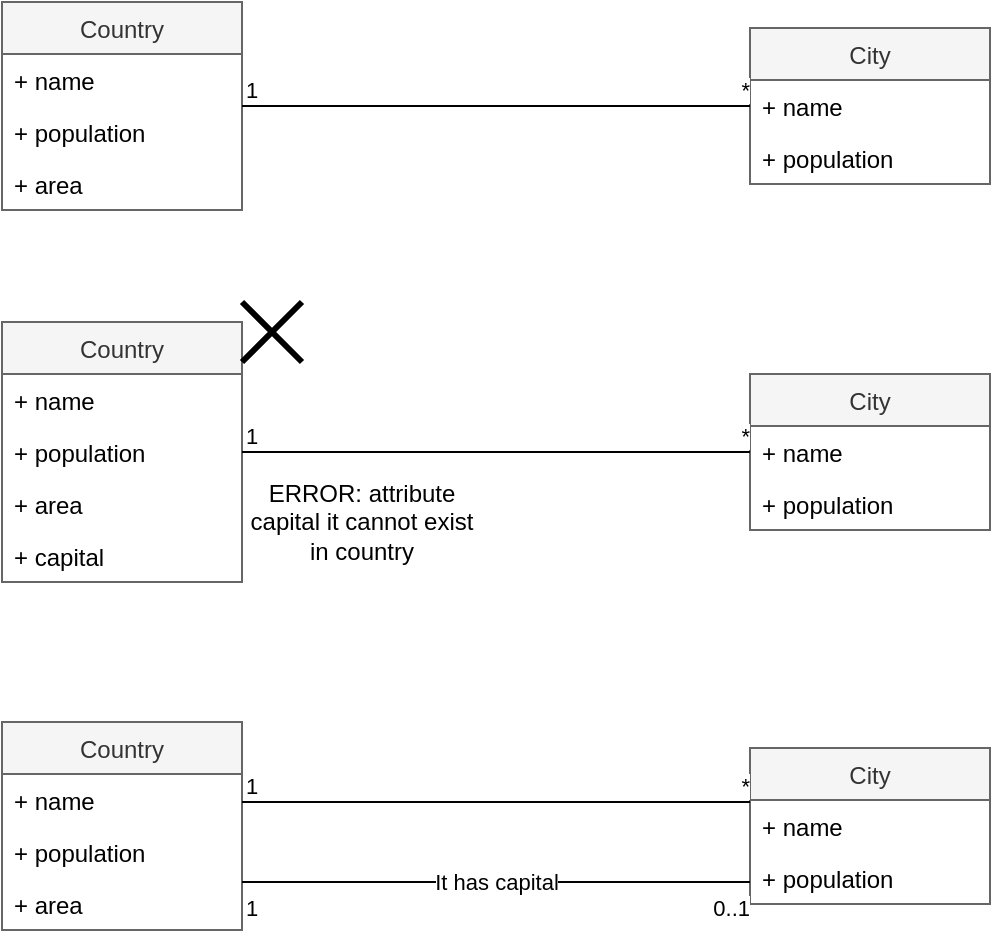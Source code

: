 <mxfile version="20.3.6" type="github" pages="5">
  <diagram id="7KZfYWIjYbdN95Mjvhwt" name="example-1">
    <mxGraphModel dx="311" dy="338" grid="1" gridSize="10" guides="1" tooltips="1" connect="1" arrows="1" fold="1" page="1" pageScale="1" pageWidth="827" pageHeight="1169" math="0" shadow="0">
      <root>
        <mxCell id="0" />
        <mxCell id="1" parent="0" />
        <mxCell id="Xll2jieKxLTf0zfARewV-1" value="Country" style="swimlane;fontStyle=0;childLayout=stackLayout;horizontal=1;startSize=26;horizontalStack=0;resizeParent=1;resizeParentMax=0;resizeLast=0;collapsible=1;marginBottom=0;fillColor=#f5f5f5;fontColor=#333333;strokeColor=#666666;" vertex="1" parent="1">
          <mxGeometry x="40" y="40" width="120" height="104" as="geometry" />
        </mxCell>
        <mxCell id="Xll2jieKxLTf0zfARewV-2" value="+ name" style="text;strokeColor=none;fillColor=none;align=left;verticalAlign=top;spacingLeft=4;spacingRight=4;overflow=hidden;rotatable=0;points=[[0,0.5],[1,0.5]];portConstraint=eastwest;" vertex="1" parent="Xll2jieKxLTf0zfARewV-1">
          <mxGeometry y="26" width="120" height="26" as="geometry" />
        </mxCell>
        <mxCell id="Xll2jieKxLTf0zfARewV-3" value="+ population" style="text;strokeColor=none;fillColor=none;align=left;verticalAlign=top;spacingLeft=4;spacingRight=4;overflow=hidden;rotatable=0;points=[[0,0.5],[1,0.5]];portConstraint=eastwest;" vertex="1" parent="Xll2jieKxLTf0zfARewV-1">
          <mxGeometry y="52" width="120" height="26" as="geometry" />
        </mxCell>
        <mxCell id="Xll2jieKxLTf0zfARewV-4" value="+ area" style="text;strokeColor=none;fillColor=none;align=left;verticalAlign=top;spacingLeft=4;spacingRight=4;overflow=hidden;rotatable=0;points=[[0,0.5],[1,0.5]];portConstraint=eastwest;" vertex="1" parent="Xll2jieKxLTf0zfARewV-1">
          <mxGeometry y="78" width="120" height="26" as="geometry" />
        </mxCell>
        <mxCell id="Xll2jieKxLTf0zfARewV-10" value="City" style="swimlane;fontStyle=0;childLayout=stackLayout;horizontal=1;startSize=26;fillColor=#f5f5f5;horizontalStack=0;resizeParent=1;resizeParentMax=0;resizeLast=0;collapsible=1;marginBottom=0;strokeColor=#666666;fontColor=#333333;" vertex="1" parent="1">
          <mxGeometry x="414" y="53" width="120" height="78" as="geometry" />
        </mxCell>
        <mxCell id="Xll2jieKxLTf0zfARewV-11" value="+ name" style="text;strokeColor=none;fillColor=none;align=left;verticalAlign=top;spacingLeft=4;spacingRight=4;overflow=hidden;rotatable=0;points=[[0,0.5],[1,0.5]];portConstraint=eastwest;" vertex="1" parent="Xll2jieKxLTf0zfARewV-10">
          <mxGeometry y="26" width="120" height="26" as="geometry" />
        </mxCell>
        <mxCell id="Xll2jieKxLTf0zfARewV-12" value="+ population" style="text;strokeColor=none;fillColor=none;align=left;verticalAlign=top;spacingLeft=4;spacingRight=4;overflow=hidden;rotatable=0;points=[[0,0.5],[1,0.5]];portConstraint=eastwest;" vertex="1" parent="Xll2jieKxLTf0zfARewV-10">
          <mxGeometry y="52" width="120" height="26" as="geometry" />
        </mxCell>
        <mxCell id="Xll2jieKxLTf0zfARewV-15" value="" style="endArrow=none;html=1;edgeStyle=orthogonalEdgeStyle;rounded=0;" edge="1" parent="1" source="Xll2jieKxLTf0zfARewV-1" target="Xll2jieKxLTf0zfARewV-10">
          <mxGeometry relative="1" as="geometry">
            <mxPoint x="100" y="340" as="sourcePoint" />
            <mxPoint x="260" y="340" as="targetPoint" />
          </mxGeometry>
        </mxCell>
        <mxCell id="Xll2jieKxLTf0zfARewV-16" value="1&amp;nbsp;&amp;nbsp;" style="edgeLabel;resizable=0;html=1;align=left;verticalAlign=bottom;" connectable="0" vertex="1" parent="Xll2jieKxLTf0zfARewV-15">
          <mxGeometry x="-1" relative="1" as="geometry" />
        </mxCell>
        <mxCell id="Xll2jieKxLTf0zfARewV-17" value="*" style="edgeLabel;resizable=0;html=1;align=right;verticalAlign=bottom;" connectable="0" vertex="1" parent="Xll2jieKxLTf0zfARewV-15">
          <mxGeometry x="1" relative="1" as="geometry" />
        </mxCell>
        <mxCell id="Xll2jieKxLTf0zfARewV-19" value="Country" style="swimlane;fontStyle=0;childLayout=stackLayout;horizontal=1;startSize=26;horizontalStack=0;resizeParent=1;resizeParentMax=0;resizeLast=0;collapsible=1;marginBottom=0;fillColor=#f5f5f5;fontColor=#333333;strokeColor=#666666;" vertex="1" parent="1">
          <mxGeometry x="40" y="200" width="120" height="130" as="geometry" />
        </mxCell>
        <mxCell id="Xll2jieKxLTf0zfARewV-20" value="+ name" style="text;strokeColor=none;fillColor=none;align=left;verticalAlign=top;spacingLeft=4;spacingRight=4;overflow=hidden;rotatable=0;points=[[0,0.5],[1,0.5]];portConstraint=eastwest;" vertex="1" parent="Xll2jieKxLTf0zfARewV-19">
          <mxGeometry y="26" width="120" height="26" as="geometry" />
        </mxCell>
        <mxCell id="Xll2jieKxLTf0zfARewV-21" value="+ population" style="text;strokeColor=none;fillColor=none;align=left;verticalAlign=top;spacingLeft=4;spacingRight=4;overflow=hidden;rotatable=0;points=[[0,0.5],[1,0.5]];portConstraint=eastwest;" vertex="1" parent="Xll2jieKxLTf0zfARewV-19">
          <mxGeometry y="52" width="120" height="26" as="geometry" />
        </mxCell>
        <mxCell id="Xll2jieKxLTf0zfARewV-29" value="+ area" style="text;strokeColor=none;fillColor=none;align=left;verticalAlign=top;spacingLeft=4;spacingRight=4;overflow=hidden;rotatable=0;points=[[0,0.5],[1,0.5]];portConstraint=eastwest;" vertex="1" parent="Xll2jieKxLTf0zfARewV-19">
          <mxGeometry y="78" width="120" height="26" as="geometry" />
        </mxCell>
        <mxCell id="Xll2jieKxLTf0zfARewV-22" value="+ capital" style="text;strokeColor=none;fillColor=none;align=left;verticalAlign=top;spacingLeft=4;spacingRight=4;overflow=hidden;rotatable=0;points=[[0,0.5],[1,0.5]];portConstraint=eastwest;" vertex="1" parent="Xll2jieKxLTf0zfARewV-19">
          <mxGeometry y="104" width="120" height="26" as="geometry" />
        </mxCell>
        <mxCell id="Xll2jieKxLTf0zfARewV-23" value="City" style="swimlane;fontStyle=0;childLayout=stackLayout;horizontal=1;startSize=26;fillColor=#f5f5f5;horizontalStack=0;resizeParent=1;resizeParentMax=0;resizeLast=0;collapsible=1;marginBottom=0;strokeColor=#666666;fontColor=#333333;" vertex="1" parent="1">
          <mxGeometry x="414" y="226" width="120" height="78" as="geometry" />
        </mxCell>
        <mxCell id="Xll2jieKxLTf0zfARewV-24" value="+ name" style="text;strokeColor=none;fillColor=none;align=left;verticalAlign=top;spacingLeft=4;spacingRight=4;overflow=hidden;rotatable=0;points=[[0,0.5],[1,0.5]];portConstraint=eastwest;" vertex="1" parent="Xll2jieKxLTf0zfARewV-23">
          <mxGeometry y="26" width="120" height="26" as="geometry" />
        </mxCell>
        <mxCell id="Xll2jieKxLTf0zfARewV-25" value="+ population" style="text;strokeColor=none;fillColor=none;align=left;verticalAlign=top;spacingLeft=4;spacingRight=4;overflow=hidden;rotatable=0;points=[[0,0.5],[1,0.5]];portConstraint=eastwest;" vertex="1" parent="Xll2jieKxLTf0zfARewV-23">
          <mxGeometry y="52" width="120" height="26" as="geometry" />
        </mxCell>
        <mxCell id="Xll2jieKxLTf0zfARewV-26" value="" style="endArrow=none;html=1;edgeStyle=orthogonalEdgeStyle;rounded=0;" edge="1" parent="1" source="Xll2jieKxLTf0zfARewV-19" target="Xll2jieKxLTf0zfARewV-23">
          <mxGeometry relative="1" as="geometry">
            <mxPoint x="100" y="500" as="sourcePoint" />
            <mxPoint x="260" y="500" as="targetPoint" />
          </mxGeometry>
        </mxCell>
        <mxCell id="Xll2jieKxLTf0zfARewV-27" value="1&amp;nbsp;&amp;nbsp;" style="edgeLabel;resizable=0;html=1;align=left;verticalAlign=bottom;" connectable="0" vertex="1" parent="Xll2jieKxLTf0zfARewV-26">
          <mxGeometry x="-1" relative="1" as="geometry" />
        </mxCell>
        <mxCell id="Xll2jieKxLTf0zfARewV-28" value="*" style="edgeLabel;resizable=0;html=1;align=right;verticalAlign=bottom;" connectable="0" vertex="1" parent="Xll2jieKxLTf0zfARewV-26">
          <mxGeometry x="1" relative="1" as="geometry" />
        </mxCell>
        <mxCell id="Xll2jieKxLTf0zfARewV-30" value="ERROR: attribute capital it cannot exist in country&lt;br&gt;" style="text;html=1;strokeColor=none;fillColor=none;align=center;verticalAlign=middle;whiteSpace=wrap;rounded=0;" vertex="1" parent="1">
          <mxGeometry x="160" y="270" width="120" height="60" as="geometry" />
        </mxCell>
        <mxCell id="Xll2jieKxLTf0zfARewV-31" value="Country" style="swimlane;fontStyle=0;childLayout=stackLayout;horizontal=1;startSize=26;horizontalStack=0;resizeParent=1;resizeParentMax=0;resizeLast=0;collapsible=1;marginBottom=0;fillColor=#f5f5f5;fontColor=#333333;strokeColor=#666666;" vertex="1" parent="1">
          <mxGeometry x="40" y="400" width="120" height="104" as="geometry" />
        </mxCell>
        <mxCell id="Xll2jieKxLTf0zfARewV-32" value="+ name" style="text;strokeColor=none;fillColor=none;align=left;verticalAlign=top;spacingLeft=4;spacingRight=4;overflow=hidden;rotatable=0;points=[[0,0.5],[1,0.5]];portConstraint=eastwest;" vertex="1" parent="Xll2jieKxLTf0zfARewV-31">
          <mxGeometry y="26" width="120" height="26" as="geometry" />
        </mxCell>
        <mxCell id="Xll2jieKxLTf0zfARewV-33" value="+ population" style="text;strokeColor=none;fillColor=none;align=left;verticalAlign=top;spacingLeft=4;spacingRight=4;overflow=hidden;rotatable=0;points=[[0,0.5],[1,0.5]];portConstraint=eastwest;" vertex="1" parent="Xll2jieKxLTf0zfARewV-31">
          <mxGeometry y="52" width="120" height="26" as="geometry" />
        </mxCell>
        <mxCell id="Xll2jieKxLTf0zfARewV-34" value="+ area" style="text;strokeColor=none;fillColor=none;align=left;verticalAlign=top;spacingLeft=4;spacingRight=4;overflow=hidden;rotatable=0;points=[[0,0.5],[1,0.5]];portConstraint=eastwest;" vertex="1" parent="Xll2jieKxLTf0zfARewV-31">
          <mxGeometry y="78" width="120" height="26" as="geometry" />
        </mxCell>
        <mxCell id="Xll2jieKxLTf0zfARewV-36" value="City" style="swimlane;fontStyle=0;childLayout=stackLayout;horizontal=1;startSize=26;fillColor=#f5f5f5;horizontalStack=0;resizeParent=1;resizeParentMax=0;resizeLast=0;collapsible=1;marginBottom=0;strokeColor=#666666;fontColor=#333333;" vertex="1" parent="1">
          <mxGeometry x="414" y="413" width="120" height="78" as="geometry" />
        </mxCell>
        <mxCell id="Xll2jieKxLTf0zfARewV-37" value="+ name" style="text;strokeColor=none;fillColor=none;align=left;verticalAlign=top;spacingLeft=4;spacingRight=4;overflow=hidden;rotatable=0;points=[[0,0.5],[1,0.5]];portConstraint=eastwest;" vertex="1" parent="Xll2jieKxLTf0zfARewV-36">
          <mxGeometry y="26" width="120" height="26" as="geometry" />
        </mxCell>
        <mxCell id="Xll2jieKxLTf0zfARewV-38" value="+ population" style="text;strokeColor=none;fillColor=none;align=left;verticalAlign=top;spacingLeft=4;spacingRight=4;overflow=hidden;rotatable=0;points=[[0,0.5],[1,0.5]];portConstraint=eastwest;" vertex="1" parent="Xll2jieKxLTf0zfARewV-36">
          <mxGeometry y="52" width="120" height="26" as="geometry" />
        </mxCell>
        <mxCell id="Xll2jieKxLTf0zfARewV-39" value="" style="endArrow=none;html=1;edgeStyle=orthogonalEdgeStyle;rounded=0;" edge="1" parent="1" source="Xll2jieKxLTf0zfARewV-31" target="Xll2jieKxLTf0zfARewV-36">
          <mxGeometry relative="1" as="geometry">
            <mxPoint x="100" y="700" as="sourcePoint" />
            <mxPoint x="260" y="700" as="targetPoint" />
            <Array as="points">
              <mxPoint x="260" y="440" />
              <mxPoint x="260" y="440" />
            </Array>
          </mxGeometry>
        </mxCell>
        <mxCell id="Xll2jieKxLTf0zfARewV-40" value="1&amp;nbsp;&amp;nbsp;" style="edgeLabel;resizable=0;html=1;align=left;verticalAlign=bottom;" connectable="0" vertex="1" parent="Xll2jieKxLTf0zfARewV-39">
          <mxGeometry x="-1" relative="1" as="geometry" />
        </mxCell>
        <mxCell id="Xll2jieKxLTf0zfARewV-41" value="*" style="edgeLabel;resizable=0;html=1;align=right;verticalAlign=bottom;" connectable="0" vertex="1" parent="Xll2jieKxLTf0zfARewV-39">
          <mxGeometry x="1" relative="1" as="geometry" />
        </mxCell>
        <mxCell id="Xll2jieKxLTf0zfARewV-44" value="It has capital" style="endArrow=none;html=1;endSize=12;startArrow=none;startSize=14;startFill=0;edgeStyle=orthogonalEdgeStyle;rounded=0;endFill=0;" edge="1" parent="1" source="Xll2jieKxLTf0zfARewV-31" target="Xll2jieKxLTf0zfARewV-36">
          <mxGeometry relative="1" as="geometry">
            <mxPoint x="190" y="490" as="sourcePoint" />
            <mxPoint x="350" y="490" as="targetPoint" />
            <Array as="points">
              <mxPoint x="290" y="480" />
              <mxPoint x="290" y="480" />
            </Array>
          </mxGeometry>
        </mxCell>
        <mxCell id="Xll2jieKxLTf0zfARewV-45" value="1" style="edgeLabel;resizable=0;html=1;align=left;verticalAlign=top;" connectable="0" vertex="1" parent="Xll2jieKxLTf0zfARewV-44">
          <mxGeometry x="-1" relative="1" as="geometry" />
        </mxCell>
        <mxCell id="Xll2jieKxLTf0zfARewV-46" value="0..1" style="edgeLabel;resizable=0;html=1;align=right;verticalAlign=top;" connectable="0" vertex="1" parent="Xll2jieKxLTf0zfARewV-44">
          <mxGeometry x="1" relative="1" as="geometry" />
        </mxCell>
        <mxCell id="viccaOPW8bX6vOgGV1Bo-1" value="" style="shape=umlDestroy;whiteSpace=wrap;html=1;strokeWidth=3;strokeColor=default;" vertex="1" parent="1">
          <mxGeometry x="160" y="190" width="30" height="30" as="geometry" />
        </mxCell>
      </root>
    </mxGraphModel>
  </diagram>
  <diagram id="sloOi_q-tMmKjbVUdBen" name="example-2">
    <mxGraphModel dx="586" dy="625" grid="1" gridSize="10" guides="1" tooltips="1" connect="1" arrows="1" fold="1" page="1" pageScale="1" pageWidth="827" pageHeight="1169" math="0" shadow="0">
      <root>
        <mxCell id="0" />
        <mxCell id="1" parent="0" />
        <mxCell id="KFNhH6q9DPV85q8Wm0AQ-1" value="Employe" style="swimlane;fontStyle=0;childLayout=stackLayout;horizontal=1;startSize=26;horizontalStack=0;resizeParent=1;resizeParentMax=0;resizeLast=0;collapsible=1;marginBottom=0;fillColor=#f5f5f5;fontColor=#333333;strokeColor=#666666;" vertex="1" parent="1">
          <mxGeometry x="40" y="200" width="120" height="78" as="geometry" />
        </mxCell>
        <mxCell id="KFNhH6q9DPV85q8Wm0AQ-2" value="+ nCC" style="text;strokeColor=none;fillColor=none;align=left;verticalAlign=top;spacingLeft=4;spacingRight=4;overflow=hidden;rotatable=0;points=[[0,0.5],[1,0.5]];portConstraint=eastwest;" vertex="1" parent="KFNhH6q9DPV85q8Wm0AQ-1">
          <mxGeometry y="26" width="120" height="26" as="geometry" />
        </mxCell>
        <mxCell id="KFNhH6q9DPV85q8Wm0AQ-3" value="+ Chef" style="text;strokeColor=none;fillColor=none;align=left;verticalAlign=top;spacingLeft=4;spacingRight=4;overflow=hidden;rotatable=0;points=[[0,0.5],[1,0.5]];portConstraint=eastwest;" vertex="1" parent="KFNhH6q9DPV85q8Wm0AQ-1">
          <mxGeometry y="52" width="120" height="26" as="geometry" />
        </mxCell>
        <mxCell id="KFNhH6q9DPV85q8Wm0AQ-12" value="example of self-Association" style="text;html=1;strokeColor=none;fillColor=none;align=center;verticalAlign=middle;whiteSpace=wrap;rounded=0;" vertex="1" parent="1">
          <mxGeometry x="40" y="278" width="120" height="60" as="geometry" />
        </mxCell>
        <mxCell id="KFNhH6q9DPV85q8Wm0AQ-14" style="edgeStyle=orthogonalEdgeStyle;rounded=0;orthogonalLoop=1;jettySize=auto;html=1;startArrow=none;startFill=0;endArrow=none;endFill=0;" edge="1" parent="1" source="KFNhH6q9DPV85q8Wm0AQ-1" target="KFNhH6q9DPV85q8Wm0AQ-1">
          <mxGeometry relative="1" as="geometry">
            <Array as="points">
              <mxPoint x="100" y="160" />
              <mxPoint x="230" y="160" />
              <mxPoint x="230" y="250" />
            </Array>
          </mxGeometry>
        </mxCell>
        <mxCell id="KFNhH6q9DPV85q8Wm0AQ-15" value="It has" style="edgeLabel;html=1;align=center;verticalAlign=middle;resizable=0;points=[];" vertex="1" connectable="0" parent="KFNhH6q9DPV85q8Wm0AQ-14">
          <mxGeometry x="-0.28" y="-1" relative="1" as="geometry">
            <mxPoint x="-17" y="-3" as="offset" />
          </mxGeometry>
        </mxCell>
        <mxCell id="KFNhH6q9DPV85q8Wm0AQ-17" value="*" style="text;html=1;align=center;verticalAlign=middle;resizable=0;points=[];autosize=1;strokeColor=none;fillColor=none;" vertex="1" parent="1">
          <mxGeometry x="75" y="175" width="30" height="30" as="geometry" />
        </mxCell>
        <mxCell id="KFNhH6q9DPV85q8Wm0AQ-18" value="1" style="text;html=1;align=center;verticalAlign=middle;resizable=0;points=[];autosize=1;strokeColor=none;fillColor=none;" vertex="1" parent="1">
          <mxGeometry x="155" y="248" width="30" height="30" as="geometry" />
        </mxCell>
      </root>
    </mxGraphModel>
  </diagram>
  <diagram id="WGE2hdbEvRRQeTi75RQU" name="F01_ex1">
    <mxGraphModel dx="1147" dy="2211" grid="1" gridSize="10" guides="1" tooltips="1" connect="1" arrows="1" fold="1" page="1" pageScale="1" pageWidth="827" pageHeight="1169" math="0" shadow="0">
      <root>
        <mxCell id="0" />
        <mxCell id="1" parent="0" />
        <mxCell id="jKbC4CVtNAtlakf_4l8n-1" value="Tag" style="swimlane;fontStyle=0;childLayout=stackLayout;horizontal=1;startSize=20;horizontalStack=0;resizeParent=1;resizeParentMax=0;resizeLast=0;collapsible=1;marginBottom=0;fillColor=#f5f5f5;fontColor=#333333;strokeColor=#666666;" vertex="1" parent="1">
          <mxGeometry x="40" y="-1095" width="120" height="98" as="geometry" />
        </mxCell>
        <mxCell id="jKbC4CVtNAtlakf_4l8n-2" value="+ name" style="text;strokeColor=none;fillColor=none;align=left;verticalAlign=top;spacingLeft=4;spacingRight=4;overflow=hidden;rotatable=0;points=[[0,0.5],[1,0.5]];portConstraint=eastwest;" vertex="1" parent="jKbC4CVtNAtlakf_4l8n-1">
          <mxGeometry y="20" width="120" height="26" as="geometry" />
        </mxCell>
        <mxCell id="jKbC4CVtNAtlakf_4l8n-3" value="+ countryOrigin" style="text;strokeColor=none;fillColor=none;align=left;verticalAlign=top;spacingLeft=4;spacingRight=4;overflow=hidden;rotatable=0;points=[[0,0.5],[1,0.5]];portConstraint=eastwest;" vertex="1" parent="jKbC4CVtNAtlakf_4l8n-1">
          <mxGeometry y="46" width="120" height="26" as="geometry" />
        </mxCell>
        <mxCell id="jKbC4CVtNAtlakf_4l8n-4" value="+ nPoints" style="text;strokeColor=none;fillColor=none;align=left;verticalAlign=top;spacingLeft=4;spacingRight=4;overflow=hidden;rotatable=0;points=[[0,0.5],[1,0.5]];portConstraint=eastwest;" vertex="1" parent="jKbC4CVtNAtlakf_4l8n-1">
          <mxGeometry y="72" width="120" height="26" as="geometry" />
        </mxCell>
        <mxCell id="jKbC4CVtNAtlakf_4l8n-5" value="Car" style="swimlane;fontStyle=0;childLayout=stackLayout;horizontal=1;startSize=17;fillColor=#f5f5f5;horizontalStack=0;resizeParent=1;resizeParentMax=0;resizeLast=0;collapsible=1;marginBottom=0;strokeColor=#666666;fontColor=#333333;" vertex="1" parent="1">
          <mxGeometry x="490" y="-1106.5" width="120" height="121" as="geometry" />
        </mxCell>
        <mxCell id="jKbC4CVtNAtlakf_4l8n-6" value="+ name" style="text;strokeColor=none;fillColor=none;align=left;verticalAlign=top;spacingLeft=4;spacingRight=4;overflow=hidden;rotatable=0;points=[[0,0.5],[1,0.5]];portConstraint=eastwest;" vertex="1" parent="jKbC4CVtNAtlakf_4l8n-5">
          <mxGeometry y="17" width="120" height="26" as="geometry" />
        </mxCell>
        <mxCell id="rhkAmZm-7bZTZPfbM_GP-15" value="+ weight" style="text;strokeColor=none;fillColor=none;align=left;verticalAlign=top;spacingLeft=4;spacingRight=4;overflow=hidden;rotatable=0;points=[[0,0.5],[1,0.5]];portConstraint=eastwest;" vertex="1" parent="jKbC4CVtNAtlakf_4l8n-5">
          <mxGeometry y="43" width="120" height="26" as="geometry" />
        </mxCell>
        <mxCell id="rhkAmZm-7bZTZPfbM_GP-14" value="+ power" style="text;strokeColor=none;fillColor=none;align=left;verticalAlign=top;spacingLeft=4;spacingRight=4;overflow=hidden;rotatable=0;points=[[0,0.5],[1,0.5]];portConstraint=eastwest;" vertex="1" parent="jKbC4CVtNAtlakf_4l8n-5">
          <mxGeometry y="69" width="120" height="26" as="geometry" />
        </mxCell>
        <mxCell id="jKbC4CVtNAtlakf_4l8n-7" value="+ velMax" style="text;strokeColor=none;fillColor=none;align=left;verticalAlign=top;spacingLeft=4;spacingRight=4;overflow=hidden;rotatable=0;points=[[0,0.5],[1,0.5]];portConstraint=eastwest;" vertex="1" parent="jKbC4CVtNAtlakf_4l8n-5">
          <mxGeometry y="95" width="120" height="26" as="geometry" />
        </mxCell>
        <mxCell id="jKbC4CVtNAtlakf_4l8n-8" value="" style="endArrow=none;html=1;edgeStyle=orthogonalEdgeStyle;rounded=0;" edge="1" parent="1" source="jKbC4CVtNAtlakf_4l8n-1" target="jKbC4CVtNAtlakf_4l8n-5">
          <mxGeometry relative="1" as="geometry">
            <mxPoint x="100" y="-820" as="sourcePoint" />
            <mxPoint x="260" y="-820" as="targetPoint" />
            <Array as="points" />
          </mxGeometry>
        </mxCell>
        <mxCell id="jKbC4CVtNAtlakf_4l8n-9" value="1&amp;nbsp;&amp;nbsp;" style="edgeLabel;resizable=0;html=1;align=left;verticalAlign=bottom;" connectable="0" vertex="1" parent="jKbC4CVtNAtlakf_4l8n-8">
          <mxGeometry x="-1" relative="1" as="geometry">
            <mxPoint x="3" y="-3" as="offset" />
          </mxGeometry>
        </mxCell>
        <mxCell id="jKbC4CVtNAtlakf_4l8n-10" value="*" style="edgeLabel;resizable=0;html=1;align=right;verticalAlign=bottom;" connectable="0" vertex="1" parent="jKbC4CVtNAtlakf_4l8n-8">
          <mxGeometry x="1" relative="1" as="geometry">
            <mxPoint x="-4" y="-3" as="offset" />
          </mxGeometry>
        </mxCell>
        <mxCell id="tnee3qmUrMOMnvW3oZl8-1" value="-" style="text;html=1;strokeColor=none;fillColor=none;align=center;verticalAlign=middle;whiteSpace=wrap;rounded=0;" vertex="1" parent="1">
          <mxGeometry x="560" y="-1076" width="120" height="60" as="geometry" />
        </mxCell>
        <mxCell id="zHmY9NEWCWzjRzKXrB1o-13" style="edgeStyle=orthogonalEdgeStyle;rounded=0;orthogonalLoop=1;jettySize=auto;html=1;startArrow=none;startFill=0;endArrow=none;endFill=0;" edge="1" parent="1" source="rhkAmZm-7bZTZPfbM_GP-16" target="zHmY9NEWCWzjRzKXrB1o-1">
          <mxGeometry relative="1" as="geometry" />
        </mxCell>
        <mxCell id="zHmY9NEWCWzjRzKXrB1o-33" value="*" style="edgeLabel;html=1;align=center;verticalAlign=middle;resizable=0;points=[];" vertex="1" connectable="0" parent="zHmY9NEWCWzjRzKXrB1o-13">
          <mxGeometry x="-0.833" y="-4" relative="1" as="geometry">
            <mxPoint y="-7" as="offset" />
          </mxGeometry>
        </mxCell>
        <mxCell id="rhkAmZm-7bZTZPfbM_GP-16" value="Pilot" style="swimlane;fontStyle=0;childLayout=stackLayout;horizontal=1;startSize=20;horizontalStack=0;resizeParent=1;resizeParentMax=0;resizeLast=0;collapsible=1;marginBottom=0;fillColor=#f5f5f5;fontColor=#333333;strokeColor=#666666;" vertex="1" parent="1">
          <mxGeometry x="490" y="-914" width="120" height="150" as="geometry" />
        </mxCell>
        <mxCell id="rhkAmZm-7bZTZPfbM_GP-17" value="+ name" style="text;strokeColor=none;fillColor=none;align=left;verticalAlign=top;spacingLeft=4;spacingRight=4;overflow=hidden;rotatable=0;points=[[0,0.5],[1,0.5]];portConstraint=eastwest;" vertex="1" parent="rhkAmZm-7bZTZPfbM_GP-16">
          <mxGeometry y="20" width="120" height="26" as="geometry" />
        </mxCell>
        <mxCell id="rhkAmZm-7bZTZPfbM_GP-18" value="+ age" style="text;strokeColor=none;fillColor=none;align=left;verticalAlign=top;spacingLeft=4;spacingRight=4;overflow=hidden;rotatable=0;points=[[0,0.5],[1,0.5]];portConstraint=eastwest;" vertex="1" parent="rhkAmZm-7bZTZPfbM_GP-16">
          <mxGeometry y="46" width="120" height="26" as="geometry" />
        </mxCell>
        <mxCell id="rhkAmZm-7bZTZPfbM_GP-19" value="+ address&#xa;" style="text;strokeColor=none;fillColor=none;align=left;verticalAlign=top;spacingLeft=4;spacingRight=4;overflow=hidden;rotatable=0;points=[[0,0.5],[1,0.5]];portConstraint=eastwest;" vertex="1" parent="rhkAmZm-7bZTZPfbM_GP-16">
          <mxGeometry y="72" width="120" height="26" as="geometry" />
        </mxCell>
        <mxCell id="rhkAmZm-7bZTZPfbM_GP-24" value="+ nationality" style="text;strokeColor=none;fillColor=none;align=left;verticalAlign=top;spacingLeft=4;spacingRight=4;overflow=hidden;rotatable=0;points=[[0,0.5],[1,0.5]];portConstraint=eastwest;" vertex="1" parent="rhkAmZm-7bZTZPfbM_GP-16">
          <mxGeometry y="98" width="120" height="26" as="geometry" />
        </mxCell>
        <mxCell id="rhkAmZm-7bZTZPfbM_GP-25" value="+ nPoints" style="text;strokeColor=none;fillColor=none;align=left;verticalAlign=top;spacingLeft=4;spacingRight=4;overflow=hidden;rotatable=0;points=[[0,0.5],[1,0.5]];portConstraint=eastwest;" vertex="1" parent="rhkAmZm-7bZTZPfbM_GP-16">
          <mxGeometry y="124" width="120" height="26" as="geometry" />
        </mxCell>
        <mxCell id="rhkAmZm-7bZTZPfbM_GP-26" value="" style="endArrow=none;html=1;edgeStyle=orthogonalEdgeStyle;rounded=0;" edge="1" parent="1" source="jKbC4CVtNAtlakf_4l8n-5" target="rhkAmZm-7bZTZPfbM_GP-16">
          <mxGeometry relative="1" as="geometry">
            <mxPoint x="170" y="-1050" as="sourcePoint" />
            <mxPoint x="424" y="-1050" as="targetPoint" />
            <Array as="points" />
          </mxGeometry>
        </mxCell>
        <mxCell id="rhkAmZm-7bZTZPfbM_GP-27" value="1&amp;nbsp;&amp;nbsp;" style="edgeLabel;resizable=0;html=1;align=left;verticalAlign=bottom;" connectable="0" vertex="1" parent="rhkAmZm-7bZTZPfbM_GP-26">
          <mxGeometry x="-1" relative="1" as="geometry">
            <mxPoint x="4" y="19" as="offset" />
          </mxGeometry>
        </mxCell>
        <mxCell id="rhkAmZm-7bZTZPfbM_GP-28" value="*" style="edgeLabel;resizable=0;html=1;align=right;verticalAlign=bottom;" connectable="0" vertex="1" parent="rhkAmZm-7bZTZPfbM_GP-26">
          <mxGeometry x="1" relative="1" as="geometry">
            <mxPoint x="-5" as="offset" />
          </mxGeometry>
        </mxCell>
        <mxCell id="zHmY9NEWCWzjRzKXrB1o-14" style="edgeStyle=orthogonalEdgeStyle;rounded=0;orthogonalLoop=1;jettySize=auto;html=1;startArrow=none;startFill=0;endArrow=none;endFill=0;" edge="1" parent="1" source="zHmY9NEWCWzjRzKXrB1o-1" target="zHmY9NEWCWzjRzKXrB1o-7">
          <mxGeometry relative="1" as="geometry" />
        </mxCell>
        <mxCell id="zHmY9NEWCWzjRzKXrB1o-1" value="Race" style="swimlane;fontStyle=0;childLayout=stackLayout;horizontal=1;startSize=20;horizontalStack=0;resizeParent=1;resizeParentMax=0;resizeLast=0;collapsible=1;marginBottom=0;fillColor=#f5f5f5;fontColor=#333333;strokeColor=#666666;" vertex="1" parent="1">
          <mxGeometry x="230" y="-888" width="120" height="98" as="geometry" />
        </mxCell>
        <mxCell id="zHmY9NEWCWzjRzKXrB1o-2" value="+ name" style="text;strokeColor=none;fillColor=none;align=left;verticalAlign=top;spacingLeft=4;spacingRight=4;overflow=hidden;rotatable=0;points=[[0,0.5],[1,0.5]];portConstraint=eastwest;" vertex="1" parent="zHmY9NEWCWzjRzKXrB1o-1">
          <mxGeometry y="20" width="120" height="26" as="geometry" />
        </mxCell>
        <mxCell id="zHmY9NEWCWzjRzKXrB1o-4" value="+ date" style="text;strokeColor=none;fillColor=none;align=left;verticalAlign=top;spacingLeft=4;spacingRight=4;overflow=hidden;rotatable=0;points=[[0,0.5],[1,0.5]];portConstraint=eastwest;" vertex="1" parent="zHmY9NEWCWzjRzKXrB1o-1">
          <mxGeometry y="46" width="120" height="26" as="geometry" />
        </mxCell>
        <mxCell id="zHmY9NEWCWzjRzKXrB1o-5" value="+ nLaps" style="text;strokeColor=none;fillColor=none;align=left;verticalAlign=top;spacingLeft=4;spacingRight=4;overflow=hidden;rotatable=0;points=[[0,0.5],[1,0.5]];portConstraint=eastwest;" vertex="1" parent="zHmY9NEWCWzjRzKXrB1o-1">
          <mxGeometry y="72" width="120" height="26" as="geometry" />
        </mxCell>
        <mxCell id="zHmY9NEWCWzjRzKXrB1o-7" value="Circuit" style="swimlane;fontStyle=0;childLayout=stackLayout;horizontal=1;startSize=20;horizontalStack=0;resizeParent=1;resizeParentMax=0;resizeLast=0;collapsible=1;marginBottom=0;fillColor=#f5f5f5;fontColor=#333333;strokeColor=#666666;" vertex="1" parent="1">
          <mxGeometry x="40" y="-914" width="120" height="150" as="geometry" />
        </mxCell>
        <mxCell id="zHmY9NEWCWzjRzKXrB1o-8" value="+ name" style="text;strokeColor=none;fillColor=none;align=left;verticalAlign=top;spacingLeft=4;spacingRight=4;overflow=hidden;rotatable=0;points=[[0,0.5],[1,0.5]];portConstraint=eastwest;" vertex="1" parent="zHmY9NEWCWzjRzKXrB1o-7">
          <mxGeometry y="20" width="120" height="26" as="geometry" />
        </mxCell>
        <mxCell id="zHmY9NEWCWzjRzKXrB1o-9" value="+ location" style="text;strokeColor=none;fillColor=none;align=left;verticalAlign=top;spacingLeft=4;spacingRight=4;overflow=hidden;rotatable=0;points=[[0,0.5],[1,0.5]];portConstraint=eastwest;" vertex="1" parent="zHmY9NEWCWzjRzKXrB1o-7">
          <mxGeometry y="46" width="120" height="26" as="geometry" />
        </mxCell>
        <mxCell id="zHmY9NEWCWzjRzKXrB1o-12" value="+ country" style="text;strokeColor=none;fillColor=none;align=left;verticalAlign=top;spacingLeft=4;spacingRight=4;overflow=hidden;rotatable=0;points=[[0,0.5],[1,0.5]];portConstraint=eastwest;" vertex="1" parent="zHmY9NEWCWzjRzKXrB1o-7">
          <mxGeometry y="72" width="120" height="26" as="geometry" />
        </mxCell>
        <mxCell id="zHmY9NEWCWzjRzKXrB1o-10" value="+ nLaps" style="text;strokeColor=none;fillColor=none;align=left;verticalAlign=top;spacingLeft=4;spacingRight=4;overflow=hidden;rotatable=0;points=[[0,0.5],[1,0.5]];portConstraint=eastwest;" vertex="1" parent="zHmY9NEWCWzjRzKXrB1o-7">
          <mxGeometry y="98" width="120" height="26" as="geometry" />
        </mxCell>
        <mxCell id="zHmY9NEWCWzjRzKXrB1o-11" value="+ perimeter" style="text;strokeColor=none;fillColor=none;align=left;verticalAlign=top;spacingLeft=4;spacingRight=4;overflow=hidden;rotatable=0;points=[[0,0.5],[1,0.5]];portConstraint=eastwest;" vertex="1" parent="zHmY9NEWCWzjRzKXrB1o-7">
          <mxGeometry y="124" width="120" height="26" as="geometry" />
        </mxCell>
        <mxCell id="zHmY9NEWCWzjRzKXrB1o-16" value="1" style="text;html=1;align=center;verticalAlign=middle;resizable=0;points=[];autosize=1;strokeColor=none;fillColor=none;" vertex="1" parent="1">
          <mxGeometry x="155" y="-863" width="30" height="30" as="geometry" />
        </mxCell>
        <mxCell id="zHmY9NEWCWzjRzKXrB1o-17" value="0..2" style="text;html=1;align=center;verticalAlign=middle;resizable=0;points=[];autosize=1;strokeColor=none;fillColor=none;" vertex="1" parent="1">
          <mxGeometry x="199" y="-839" width="40" height="30" as="geometry" />
        </mxCell>
        <mxCell id="zHmY9NEWCWzjRzKXrB1o-22" style="edgeStyle=orthogonalEdgeStyle;rounded=0;orthogonalLoop=1;jettySize=auto;html=1;startArrow=none;startFill=0;endArrow=none;endFill=0;dashed=1;" edge="1" parent="1" source="zHmY9NEWCWzjRzKXrB1o-18">
          <mxGeometry relative="1" as="geometry">
            <mxPoint x="440" y="-800" as="targetPoint" />
            <mxPoint x="440" y="-724" as="sourcePoint" />
          </mxGeometry>
        </mxCell>
        <mxCell id="zHmY9NEWCWzjRzKXrB1o-18" value="DroppedOut" style="swimlane;fontStyle=0;childLayout=stackLayout;horizontal=1;startSize=20;horizontalStack=0;resizeParent=1;resizeParentMax=0;resizeLast=0;collapsible=1;marginBottom=0;fillColor=#f5f5f5;fontColor=#333333;strokeColor=#666666;" vertex="1" parent="1">
          <mxGeometry x="380" y="-700" width="120" height="72" as="geometry" />
        </mxCell>
        <mxCell id="zHmY9NEWCWzjRzKXrB1o-20" value="+ nLaps" style="text;strokeColor=none;fillColor=none;align=left;verticalAlign=top;spacingLeft=4;spacingRight=4;overflow=hidden;rotatable=0;points=[[0,0.5],[1,0.5]];portConstraint=eastwest;" vertex="1" parent="zHmY9NEWCWzjRzKXrB1o-18">
          <mxGeometry y="20" width="120" height="26" as="geometry" />
        </mxCell>
        <mxCell id="zHmY9NEWCWzjRzKXrB1o-19" value="+ reason" style="text;strokeColor=none;fillColor=none;align=left;verticalAlign=top;spacingLeft=4;spacingRight=4;overflow=hidden;rotatable=0;points=[[0,0.5],[1,0.5]];portConstraint=eastwest;" vertex="1" parent="zHmY9NEWCWzjRzKXrB1o-18">
          <mxGeometry y="46" width="120" height="26" as="geometry" />
        </mxCell>
        <mxCell id="zHmY9NEWCWzjRzKXrB1o-30" style="edgeStyle=orthogonalEdgeStyle;rounded=0;orthogonalLoop=1;jettySize=auto;html=1;dashed=1;startArrow=none;startFill=0;endArrow=none;endFill=0;" edge="1" parent="1" source="zHmY9NEWCWzjRzKXrB1o-27">
          <mxGeometry relative="1" as="geometry">
            <mxPoint x="400" y="-840" as="targetPoint" />
          </mxGeometry>
        </mxCell>
        <mxCell id="zHmY9NEWCWzjRzKXrB1o-27" value="Participation" style="swimlane;fontStyle=0;childLayout=stackLayout;horizontal=1;startSize=20;horizontalStack=0;resizeParent=1;resizeParentMax=0;resizeLast=0;collapsible=1;marginBottom=0;fillColor=#f5f5f5;fontColor=#333333;strokeColor=#666666;" vertex="1" parent="1">
          <mxGeometry x="340" y="-997" width="120" height="72" as="geometry" />
        </mxCell>
        <mxCell id="zHmY9NEWCWzjRzKXrB1o-28" value="+ startingGrid" style="text;strokeColor=none;fillColor=none;align=left;verticalAlign=top;spacingLeft=4;spacingRight=4;overflow=hidden;rotatable=0;points=[[0,0.5],[1,0.5]];portConstraint=eastwest;" vertex="1" parent="zHmY9NEWCWzjRzKXrB1o-27">
          <mxGeometry y="20" width="120" height="26" as="geometry" />
        </mxCell>
        <mxCell id="zHmY9NEWCWzjRzKXrB1o-29" value="+ positionFinal" style="text;strokeColor=none;fillColor=none;align=left;verticalAlign=top;spacingLeft=4;spacingRight=4;overflow=hidden;rotatable=0;points=[[0,0.5],[1,0.5]];portConstraint=eastwest;" vertex="1" parent="zHmY9NEWCWzjRzKXrB1o-27">
          <mxGeometry y="46" width="120" height="26" as="geometry" />
        </mxCell>
        <mxCell id="zHmY9NEWCWzjRzKXrB1o-31" style="edgeStyle=orthogonalEdgeStyle;rounded=0;orthogonalLoop=1;jettySize=auto;html=1;startArrow=none;startFill=0;endArrow=none;endFill=0;" edge="1" parent="1" source="rhkAmZm-7bZTZPfbM_GP-16" target="zHmY9NEWCWzjRzKXrB1o-1">
          <mxGeometry relative="1" as="geometry">
            <mxPoint x="490" y="-800" as="sourcePoint" />
            <mxPoint x="350" y="-800" as="targetPoint" />
            <Array as="points">
              <mxPoint x="420" y="-800" />
              <mxPoint x="420" y="-800" />
            </Array>
          </mxGeometry>
        </mxCell>
        <mxCell id="zHmY9NEWCWzjRzKXrB1o-32" value="*" style="text;html=1;align=center;verticalAlign=middle;resizable=0;points=[];autosize=1;strokeColor=none;fillColor=none;" vertex="1" parent="1">
          <mxGeometry x="345" y="-865" width="30" height="30" as="geometry" />
        </mxCell>
        <mxCell id="zHmY9NEWCWzjRzKXrB1o-34" value="*" style="text;html=1;align=center;verticalAlign=middle;resizable=0;points=[];autosize=1;strokeColor=none;fillColor=none;" vertex="1" parent="1">
          <mxGeometry x="345" y="-805" width="30" height="30" as="geometry" />
        </mxCell>
        <mxCell id="zHmY9NEWCWzjRzKXrB1o-35" value="*" style="text;html=1;align=center;verticalAlign=middle;resizable=0;points=[];autosize=1;strokeColor=none;fillColor=none;" vertex="1" parent="1">
          <mxGeometry x="465" y="-795" width="30" height="30" as="geometry" />
        </mxCell>
        <mxCell id="zHmY9NEWCWzjRzKXrB1o-36" value="x&lt;br&gt;&lt;br&gt;&lt;br&gt;x&lt;br&gt;&lt;br&gt;&lt;br&gt;&lt;br&gt;x" style="ellipse;whiteSpace=wrap;html=1;" vertex="1" parent="1">
          <mxGeometry x="80" y="-410" width="70" height="170" as="geometry" />
        </mxCell>
        <mxCell id="zHmY9NEWCWzjRzKXrB1o-38" value="x&lt;br&gt;&lt;br&gt;&lt;br&gt;x&lt;br&gt;&lt;br&gt;&lt;br&gt;x&lt;br&gt;&lt;br&gt;&lt;br&gt;x" style="ellipse;whiteSpace=wrap;html=1;" vertex="1" parent="1">
          <mxGeometry x="210" y="-410" width="70" height="170" as="geometry" />
        </mxCell>
        <mxCell id="zHmY9NEWCWzjRzKXrB1o-39" value="PILOT" style="text;html=1;align=center;verticalAlign=middle;resizable=0;points=[];autosize=1;strokeColor=none;fillColor=none;" vertex="1" parent="1">
          <mxGeometry x="80" y="-445" width="60" height="30" as="geometry" />
        </mxCell>
        <mxCell id="zHmY9NEWCWzjRzKXrB1o-40" value="RUN" style="text;html=1;align=center;verticalAlign=middle;resizable=0;points=[];autosize=1;strokeColor=none;fillColor=none;" vertex="1" parent="1">
          <mxGeometry x="215" y="-445" width="50" height="30" as="geometry" />
        </mxCell>
        <mxCell id="l7Md9P8MNUkDWdsbukZy-1" value="" style="html=1;shadow=0;dashed=0;align=center;verticalAlign=middle;shape=mxgraph.arrows2.arrow;dy=0;dx=10;notch=0;rotation=-10;" vertex="1" parent="1">
          <mxGeometry x="124" y="-387" width="110" height="10" as="geometry" />
        </mxCell>
        <mxCell id="l7Md9P8MNUkDWdsbukZy-2" value="" style="html=1;shadow=0;dashed=0;align=center;verticalAlign=middle;shape=mxgraph.arrows2.arrow;dy=0;dx=10;notch=0;rotation=30;" vertex="1" parent="1">
          <mxGeometry x="112.82" y="-301.58" width="127.67" height="10" as="geometry" />
        </mxCell>
        <mxCell id="l7Md9P8MNUkDWdsbukZy-3" value="" style="html=1;shadow=0;dashed=0;align=center;verticalAlign=middle;shape=mxgraph.arrows2.arrow;dy=0;dx=10;notch=0;rotation=-10;" vertex="1" parent="1">
          <mxGeometry x="124" y="-291.58" width="110" height="10" as="geometry" />
        </mxCell>
        <mxCell id="l7Md9P8MNUkDWdsbukZy-4" value="" style="html=1;shadow=0;dashed=0;align=center;verticalAlign=middle;shape=mxgraph.arrows2.arrow;dy=0;dx=10;notch=0;rotation=0;" vertex="1" parent="1">
          <mxGeometry x="124" y="-270" width="110" height="10" as="geometry" />
        </mxCell>
      </root>
    </mxGraphModel>
  </diagram>
  <diagram id="h98K9LVr6ZxRA0lzFS2g" name="F01_ex2">
    <mxGraphModel dx="688" dy="1794" grid="1" gridSize="10" guides="1" tooltips="1" connect="1" arrows="1" fold="1" page="1" pageScale="1" pageWidth="827" pageHeight="1169" math="0" shadow="0">
      <root>
        <mxCell id="0" />
        <mxCell id="1" parent="0" />
        <mxCell id="3ZpnXTzKPlHOUlE1Rrxn-1" value="Client" style="swimlane;fontStyle=0;childLayout=stackLayout;horizontal=1;startSize=20;horizontalStack=0;resizeParent=1;resizeParentMax=0;resizeLast=0;collapsible=1;marginBottom=0;fillColor=#f5f5f5;fontColor=#333333;strokeColor=#666666;" vertex="1" parent="1">
          <mxGeometry x="35" y="-1101.5" width="120" height="124" as="geometry">
            <mxRectangle x="35" y="-1101.5" width="70" height="30" as="alternateBounds" />
          </mxGeometry>
        </mxCell>
        <mxCell id="3ZpnXTzKPlHOUlE1Rrxn-2" value="+ name" style="text;strokeColor=none;fillColor=none;align=left;verticalAlign=top;spacingLeft=4;spacingRight=4;overflow=hidden;rotatable=0;points=[[0,0.5],[1,0.5]];portConstraint=eastwest;" vertex="1" parent="3ZpnXTzKPlHOUlE1Rrxn-1">
          <mxGeometry y="20" width="120" height="26" as="geometry" />
        </mxCell>
        <mxCell id="3ZpnXTzKPlHOUlE1Rrxn-3" value="+ address" style="text;strokeColor=none;fillColor=none;align=left;verticalAlign=top;spacingLeft=4;spacingRight=4;overflow=hidden;rotatable=0;points=[[0,0.5],[1,0.5]];portConstraint=eastwest;" vertex="1" parent="3ZpnXTzKPlHOUlE1Rrxn-1">
          <mxGeometry y="46" width="120" height="26" as="geometry" />
        </mxCell>
        <mxCell id="3ZpnXTzKPlHOUlE1Rrxn-4" value="+ nif" style="text;strokeColor=none;fillColor=none;align=left;verticalAlign=top;spacingLeft=4;spacingRight=4;overflow=hidden;rotatable=0;points=[[0,0.5],[1,0.5]];portConstraint=eastwest;" vertex="1" parent="3ZpnXTzKPlHOUlE1Rrxn-1">
          <mxGeometry y="72" width="120" height="26" as="geometry" />
        </mxCell>
        <mxCell id="3ZpnXTzKPlHOUlE1Rrxn-49" value="+ location" style="text;strokeColor=none;fillColor=none;align=left;verticalAlign=top;spacingLeft=4;spacingRight=4;overflow=hidden;rotatable=0;points=[[0,0.5],[1,0.5]];portConstraint=eastwest;" vertex="1" parent="3ZpnXTzKPlHOUlE1Rrxn-1">
          <mxGeometry y="98" width="120" height="26" as="geometry" />
        </mxCell>
        <mxCell id="3ZpnXTzKPlHOUlE1Rrxn-5" value="Garden" style="swimlane;fontStyle=0;childLayout=stackLayout;horizontal=1;startSize=17;fillColor=#f5f5f5;horizontalStack=0;resizeParent=1;resizeParentMax=0;resizeLast=0;collapsible=1;marginBottom=0;strokeColor=#666666;fontColor=#333333;" vertex="1" parent="1">
          <mxGeometry x="440" y="-1099.5" width="120" height="121" as="geometry" />
        </mxCell>
        <mxCell id="3ZpnXTzKPlHOUlE1Rrxn-6" value="+ name" style="text;strokeColor=none;fillColor=none;align=left;verticalAlign=top;spacingLeft=4;spacingRight=4;overflow=hidden;rotatable=0;points=[[0,0.5],[1,0.5]];portConstraint=eastwest;" vertex="1" parent="3ZpnXTzKPlHOUlE1Rrxn-5">
          <mxGeometry y="17" width="120" height="26" as="geometry" />
        </mxCell>
        <mxCell id="3ZpnXTzKPlHOUlE1Rrxn-7" value="+ location" style="text;strokeColor=none;fillColor=none;align=left;verticalAlign=top;spacingLeft=4;spacingRight=4;overflow=hidden;rotatable=0;points=[[0,0.5],[1,0.5]];portConstraint=eastwest;" vertex="1" parent="3ZpnXTzKPlHOUlE1Rrxn-5">
          <mxGeometry y="43" width="120" height="26" as="geometry" />
        </mxCell>
        <mxCell id="3ZpnXTzKPlHOUlE1Rrxn-8" value="+ address" style="text;strokeColor=none;fillColor=none;align=left;verticalAlign=top;spacingLeft=4;spacingRight=4;overflow=hidden;rotatable=0;points=[[0,0.5],[1,0.5]];portConstraint=eastwest;" vertex="1" parent="3ZpnXTzKPlHOUlE1Rrxn-5">
          <mxGeometry y="69" width="120" height="26" as="geometry" />
        </mxCell>
        <mxCell id="3ZpnXTzKPlHOUlE1Rrxn-9" value="+ area" style="text;strokeColor=none;fillColor=none;align=left;verticalAlign=top;spacingLeft=4;spacingRight=4;overflow=hidden;rotatable=0;points=[[0,0.5],[1,0.5]];portConstraint=eastwest;" vertex="1" parent="3ZpnXTzKPlHOUlE1Rrxn-5">
          <mxGeometry y="95" width="120" height="26" as="geometry" />
        </mxCell>
        <mxCell id="3ZpnXTzKPlHOUlE1Rrxn-10" value="" style="endArrow=none;html=1;edgeStyle=orthogonalEdgeStyle;rounded=0;" edge="1" parent="1" source="3ZpnXTzKPlHOUlE1Rrxn-1" target="3ZpnXTzKPlHOUlE1Rrxn-5">
          <mxGeometry relative="1" as="geometry">
            <mxPoint x="100" y="-820" as="sourcePoint" />
            <mxPoint x="260" y="-820" as="targetPoint" />
            <Array as="points" />
          </mxGeometry>
        </mxCell>
        <mxCell id="3ZpnXTzKPlHOUlE1Rrxn-11" value="*" style="edgeLabel;resizable=0;html=1;align=left;verticalAlign=bottom;" connectable="0" vertex="1" parent="3ZpnXTzKPlHOUlE1Rrxn-10">
          <mxGeometry x="-1" relative="1" as="geometry">
            <mxPoint x="3" as="offset" />
          </mxGeometry>
        </mxCell>
        <mxCell id="3ZpnXTzKPlHOUlE1Rrxn-12" value="*" style="edgeLabel;resizable=0;html=1;align=right;verticalAlign=bottom;" connectable="0" vertex="1" parent="3ZpnXTzKPlHOUlE1Rrxn-10">
          <mxGeometry x="1" relative="1" as="geometry">
            <mxPoint x="-4" y="18" as="offset" />
          </mxGeometry>
        </mxCell>
        <mxCell id="3ZpnXTzKPlHOUlE1Rrxn-21" value="" style="endArrow=none;html=1;edgeStyle=orthogonalEdgeStyle;rounded=0;entryX=0.5;entryY=0;entryDx=0;entryDy=0;" edge="1" parent="1" source="3ZpnXTzKPlHOUlE1Rrxn-5" target="3ZpnXTzKPlHOUlE1Rrxn-25">
          <mxGeometry relative="1" as="geometry">
            <mxPoint x="170" y="-1050" as="sourcePoint" />
            <mxPoint x="500" y="-914" as="targetPoint" />
            <Array as="points" />
          </mxGeometry>
        </mxCell>
        <mxCell id="3ZpnXTzKPlHOUlE1Rrxn-22" value="*" style="edgeLabel;resizable=0;html=1;align=left;verticalAlign=bottom;" connectable="0" vertex="1" parent="3ZpnXTzKPlHOUlE1Rrxn-21">
          <mxGeometry x="-1" relative="1" as="geometry">
            <mxPoint x="4" y="19" as="offset" />
          </mxGeometry>
        </mxCell>
        <mxCell id="3ZpnXTzKPlHOUlE1Rrxn-23" value="*" style="edgeLabel;resizable=0;html=1;align=right;verticalAlign=bottom;" connectable="0" vertex="1" parent="3ZpnXTzKPlHOUlE1Rrxn-21">
          <mxGeometry x="1" relative="1" as="geometry">
            <mxPoint x="-5" as="offset" />
          </mxGeometry>
        </mxCell>
        <mxCell id="3ZpnXTzKPlHOUlE1Rrxn-24" style="edgeStyle=orthogonalEdgeStyle;rounded=0;orthogonalLoop=1;jettySize=auto;html=1;startArrow=none;startFill=0;endArrow=none;endFill=0;" edge="1" parent="1" source="3ZpnXTzKPlHOUlE1Rrxn-25" target="3ZpnXTzKPlHOUlE1Rrxn-29">
          <mxGeometry relative="1" as="geometry" />
        </mxCell>
        <mxCell id="ScHsuEsnrsMUpVX1bvB_-8" value="*" style="edgeLabel;html=1;align=center;verticalAlign=middle;resizable=0;points=[];fontSize=14;" vertex="1" connectable="0" parent="3ZpnXTzKPlHOUlE1Rrxn-24">
          <mxGeometry x="0.91" relative="1" as="geometry">
            <mxPoint x="1" y="-12" as="offset" />
          </mxGeometry>
        </mxCell>
        <mxCell id="ScHsuEsnrsMUpVX1bvB_-9" value="*" style="edgeLabel;html=1;align=center;verticalAlign=middle;resizable=0;points=[];fontSize=14;" vertex="1" connectable="0" parent="3ZpnXTzKPlHOUlE1Rrxn-24">
          <mxGeometry x="-0.858" relative="1" as="geometry">
            <mxPoint x="10" y="10" as="offset" />
          </mxGeometry>
        </mxCell>
        <mxCell id="3ZpnXTzKPlHOUlE1Rrxn-25" value="Plant" style="swimlane;fontStyle=0;childLayout=stackLayout;horizontal=1;startSize=20;horizontalStack=0;resizeParent=1;resizeParentMax=0;resizeLast=0;collapsible=1;marginBottom=0;fillColor=#f5f5f5;fontColor=#333333;strokeColor=#666666;" vertex="1" parent="1">
          <mxGeometry x="440" y="-914" width="120" height="72" as="geometry" />
        </mxCell>
        <mxCell id="3ZpnXTzKPlHOUlE1Rrxn-26" value="+ name" style="text;strokeColor=none;fillColor=none;align=left;verticalAlign=top;spacingLeft=4;spacingRight=4;overflow=hidden;rotatable=0;points=[[0,0.5],[1,0.5]];portConstraint=eastwest;" vertex="1" parent="3ZpnXTzKPlHOUlE1Rrxn-25">
          <mxGeometry y="20" width="120" height="26" as="geometry" />
        </mxCell>
        <mxCell id="3ZpnXTzKPlHOUlE1Rrxn-27" value="+ scientificName" style="text;strokeColor=none;fillColor=none;align=left;verticalAlign=top;spacingLeft=4;spacingRight=4;overflow=hidden;rotatable=0;points=[[0,0.5],[1,0.5]];portConstraint=eastwest;" vertex="1" parent="3ZpnXTzKPlHOUlE1Rrxn-25">
          <mxGeometry y="46" width="120" height="26" as="geometry" />
        </mxCell>
        <mxCell id="ScHsuEsnrsMUpVX1bvB_-13" style="edgeStyle=orthogonalEdgeStyle;rounded=0;orthogonalLoop=1;jettySize=auto;html=1;fontSize=14;startArrow=none;startFill=0;endArrow=none;endFill=0;" edge="1" parent="1" source="3ZpnXTzKPlHOUlE1Rrxn-29" target="ScHsuEsnrsMUpVX1bvB_-11">
          <mxGeometry relative="1" as="geometry" />
        </mxCell>
        <mxCell id="3ZpnXTzKPlHOUlE1Rrxn-29" value="Pests" style="swimlane;fontStyle=0;childLayout=stackLayout;horizontal=1;startSize=20;horizontalStack=0;resizeParent=1;resizeParentMax=0;resizeLast=0;collapsible=1;marginBottom=0;fillColor=#f5f5f5;fontColor=#333333;strokeColor=#666666;" vertex="1" parent="1">
          <mxGeometry x="200" y="-901" width="120" height="46" as="geometry" />
        </mxCell>
        <mxCell id="3ZpnXTzKPlHOUlE1Rrxn-30" value="+ name" style="text;strokeColor=none;fillColor=none;align=left;verticalAlign=top;spacingLeft=4;spacingRight=4;overflow=hidden;rotatable=0;points=[[0,0.5],[1,0.5]];portConstraint=eastwest;" vertex="1" parent="3ZpnXTzKPlHOUlE1Rrxn-29">
          <mxGeometry y="20" width="120" height="26" as="geometry" />
        </mxCell>
        <mxCell id="3ZpnXTzKPlHOUlE1Rrxn-53" style="edgeStyle=orthogonalEdgeStyle;rounded=0;orthogonalLoop=1;jettySize=auto;html=1;dashed=1;fontSize=14;startArrow=none;startFill=0;endArrow=none;endFill=0;" edge="1" parent="1" source="3ZpnXTzKPlHOUlE1Rrxn-50">
          <mxGeometry relative="1" as="geometry">
            <mxPoint x="310" y="-1040" as="targetPoint" />
          </mxGeometry>
        </mxCell>
        <mxCell id="3ZpnXTzKPlHOUlE1Rrxn-50" value="" style="swimlane;fontStyle=0;childLayout=stackLayout;horizontal=1;startSize=20;horizontalStack=0;resizeParent=1;resizeParentMax=0;resizeLast=0;collapsible=1;marginBottom=0;fillColor=#f5f5f5;fontColor=#333333;strokeColor=#666666;" vertex="1" parent="1">
          <mxGeometry x="250" y="-1160" width="120" height="46" as="geometry">
            <mxRectangle x="250" y="-1160" width="50" height="40" as="alternateBounds" />
          </mxGeometry>
        </mxCell>
        <mxCell id="3ZpnXTzKPlHOUlE1Rrxn-51" value="+ owner" style="text;strokeColor=none;fillColor=none;align=left;verticalAlign=top;spacingLeft=4;spacingRight=4;overflow=hidden;rotatable=0;points=[[0,0.5],[1,0.5]];portConstraint=eastwest;" vertex="1" parent="3ZpnXTzKPlHOUlE1Rrxn-50">
          <mxGeometry y="20" width="120" height="26" as="geometry" />
        </mxCell>
        <mxCell id="ScHsuEsnrsMUpVX1bvB_-1" value="class of association has different name conforme the association" style="text;html=1;strokeColor=none;fillColor=none;align=center;verticalAlign=middle;whiteSpace=wrap;rounded=0;" vertex="1" parent="1">
          <mxGeometry x="370" y="-1169" width="170" height="60" as="geometry" />
        </mxCell>
        <mxCell id="ScHsuEsnrsMUpVX1bvB_-5" style="edgeStyle=orthogonalEdgeStyle;rounded=0;orthogonalLoop=1;jettySize=auto;html=1;dashed=1;fontSize=14;startArrow=none;startFill=0;endArrow=none;endFill=0;" edge="1" parent="1" source="ScHsuEsnrsMUpVX1bvB_-3">
          <mxGeometry relative="1" as="geometry">
            <mxPoint x="500" y="-947" as="targetPoint" />
          </mxGeometry>
        </mxCell>
        <mxCell id="ScHsuEsnrsMUpVX1bvB_-3" value="" style="swimlane;fontStyle=0;childLayout=stackLayout;horizontal=1;startSize=20;horizontalStack=0;resizeParent=1;resizeParentMax=0;resizeLast=0;collapsible=1;marginBottom=0;fillColor=#f5f5f5;fontColor=#333333;strokeColor=#666666;" vertex="1" parent="1">
          <mxGeometry x="630" y="-983" width="120" height="72" as="geometry">
            <mxRectangle x="250" y="-1160" width="50" height="40" as="alternateBounds" />
          </mxGeometry>
        </mxCell>
        <mxCell id="ScHsuEsnrsMUpVX1bvB_-4" value="+ area" style="text;strokeColor=none;fillColor=none;align=left;verticalAlign=top;spacingLeft=4;spacingRight=4;overflow=hidden;rotatable=0;points=[[0,0.5],[1,0.5]];portConstraint=eastwest;" vertex="1" parent="ScHsuEsnrsMUpVX1bvB_-3">
          <mxGeometry y="20" width="120" height="26" as="geometry" />
        </mxCell>
        <mxCell id="ScHsuEsnrsMUpVX1bvB_-6" value="+ nPlants" style="text;strokeColor=none;fillColor=none;align=left;verticalAlign=top;spacingLeft=4;spacingRight=4;overflow=hidden;rotatable=0;points=[[0,0.5],[1,0.5]];portConstraint=eastwest;" vertex="1" parent="ScHsuEsnrsMUpVX1bvB_-3">
          <mxGeometry y="46" width="120" height="26" as="geometry" />
        </mxCell>
        <mxCell id="ScHsuEsnrsMUpVX1bvB_-11" value="" style="rhombus;whiteSpace=wrap;html=1;strokeWidth=1;fontSize=14;" vertex="1" parent="1">
          <mxGeometry x="220" y="-803" width="80" height="80" as="geometry" />
        </mxCell>
        <mxCell id="ScHsuEsnrsMUpVX1bvB_-16" style="edgeStyle=orthogonalEdgeStyle;rounded=0;orthogonalLoop=1;jettySize=auto;html=1;fontSize=14;startArrow=none;startFill=0;endArrow=none;endFill=0;" edge="1" parent="1" source="ScHsuEsnrsMUpVX1bvB_-14" target="ScHsuEsnrsMUpVX1bvB_-11">
          <mxGeometry relative="1" as="geometry" />
        </mxCell>
        <mxCell id="ScHsuEsnrsMUpVX1bvB_-14" value="Treatment" style="swimlane;fontStyle=0;childLayout=stackLayout;horizontal=1;startSize=20;horizontalStack=0;resizeParent=1;resizeParentMax=0;resizeLast=0;collapsible=1;marginBottom=0;fillColor=#f5f5f5;fontColor=#333333;strokeColor=#666666;" vertex="1" parent="1">
          <mxGeometry x="354" y="-786" width="120" height="46" as="geometry" />
        </mxCell>
        <mxCell id="ScHsuEsnrsMUpVX1bvB_-15" value="+ name" style="text;strokeColor=none;fillColor=none;align=left;verticalAlign=top;spacingLeft=4;spacingRight=4;overflow=hidden;rotatable=0;points=[[0,0.5],[1,0.5]];portConstraint=eastwest;" vertex="1" parent="ScHsuEsnrsMUpVX1bvB_-14">
          <mxGeometry y="20" width="120" height="26" as="geometry" />
        </mxCell>
        <mxCell id="ScHsuEsnrsMUpVX1bvB_-19" style="edgeStyle=orthogonalEdgeStyle;rounded=0;orthogonalLoop=1;jettySize=auto;html=1;fontSize=14;startArrow=none;startFill=0;endArrow=none;endFill=0;" edge="1" parent="1" source="ScHsuEsnrsMUpVX1bvB_-17" target="ScHsuEsnrsMUpVX1bvB_-11">
          <mxGeometry relative="1" as="geometry" />
        </mxCell>
        <mxCell id="ScHsuEsnrsMUpVX1bvB_-17" value="Season" style="swimlane;fontStyle=0;childLayout=stackLayout;horizontal=1;startSize=20;horizontalStack=0;resizeParent=1;resizeParentMax=0;resizeLast=0;collapsible=1;marginBottom=0;fillColor=#f5f5f5;fontColor=#333333;strokeColor=#666666;" vertex="1" parent="1">
          <mxGeometry x="40" y="-786" width="120" height="72" as="geometry" />
        </mxCell>
        <mxCell id="ScHsuEsnrsMUpVX1bvB_-18" value="+ startDate" style="text;strokeColor=none;fillColor=none;align=left;verticalAlign=top;spacingLeft=4;spacingRight=4;overflow=hidden;rotatable=0;points=[[0,0.5],[1,0.5]];portConstraint=eastwest;" vertex="1" parent="ScHsuEsnrsMUpVX1bvB_-17">
          <mxGeometry y="20" width="120" height="26" as="geometry" />
        </mxCell>
        <mxCell id="ScHsuEsnrsMUpVX1bvB_-20" value="+ endName" style="text;strokeColor=none;fillColor=none;align=left;verticalAlign=top;spacingLeft=4;spacingRight=4;overflow=hidden;rotatable=0;points=[[0,0.5],[1,0.5]];portConstraint=eastwest;" vertex="1" parent="ScHsuEsnrsMUpVX1bvB_-17">
          <mxGeometry y="46" width="120" height="26" as="geometry" />
        </mxCell>
      </root>
    </mxGraphModel>
  </diagram>
  <diagram id="TnVBhwZx_VKvvBogZYNg" name="F01_ex3">
    <mxGraphModel dx="688" dy="1794" grid="1" gridSize="10" guides="1" tooltips="1" connect="1" arrows="1" fold="1" page="1" pageScale="1" pageWidth="827" pageHeight="1169" math="0" shadow="0">
      <root>
        <mxCell id="0" />
        <mxCell id="1" parent="0" />
        <mxCell id="taCera-gn2vVVMauXgla-1" value="Client" style="swimlane;fontStyle=0;childLayout=stackLayout;horizontal=1;startSize=20;horizontalStack=0;resizeParent=1;resizeParentMax=0;resizeLast=0;collapsible=1;marginBottom=0;fillColor=#f5f5f5;fontColor=#333333;strokeColor=#666666;" vertex="1" parent="1">
          <mxGeometry x="40" y="-1120" width="120" height="124" as="geometry">
            <mxRectangle x="35" y="-1101.5" width="70" height="30" as="alternateBounds" />
          </mxGeometry>
        </mxCell>
        <mxCell id="taCera-gn2vVVMauXgla-2" value="+ name" style="text;strokeColor=none;fillColor=none;align=left;verticalAlign=top;spacingLeft=4;spacingRight=4;overflow=hidden;rotatable=0;points=[[0,0.5],[1,0.5]];portConstraint=eastwest;" vertex="1" parent="taCera-gn2vVVMauXgla-1">
          <mxGeometry y="20" width="120" height="26" as="geometry" />
        </mxCell>
        <mxCell id="taCera-gn2vVVMauXgla-3" value="+ address" style="text;strokeColor=none;fillColor=none;align=left;verticalAlign=top;spacingLeft=4;spacingRight=4;overflow=hidden;rotatable=0;points=[[0,0.5],[1,0.5]];portConstraint=eastwest;" vertex="1" parent="taCera-gn2vVVMauXgla-1">
          <mxGeometry y="46" width="120" height="26" as="geometry" />
        </mxCell>
        <mxCell id="taCera-gn2vVVMauXgla-4" value="+ title" style="text;strokeColor=none;fillColor=none;align=left;verticalAlign=top;spacingLeft=4;spacingRight=4;overflow=hidden;rotatable=0;points=[[0,0.5],[1,0.5]];portConstraint=eastwest;" vertex="1" parent="taCera-gn2vVVMauXgla-1">
          <mxGeometry y="72" width="120" height="26" as="geometry" />
        </mxCell>
        <mxCell id="taCera-gn2vVVMauXgla-5" value="+ phone" style="text;strokeColor=none;fillColor=none;align=left;verticalAlign=top;spacingLeft=4;spacingRight=4;overflow=hidden;rotatable=0;points=[[0,0.5],[1,0.5]];portConstraint=eastwest;" vertex="1" parent="taCera-gn2vVVMauXgla-1">
          <mxGeometry y="98" width="120" height="26" as="geometry" />
        </mxCell>
        <mxCell id="MU1mivHc1LH6sc1QzxUi-14" style="edgeStyle=orthogonalEdgeStyle;rounded=0;orthogonalLoop=1;jettySize=auto;html=1;entryX=0.5;entryY=0;entryDx=0;entryDy=0;fontSize=14;startArrow=none;startFill=0;endArrow=none;endFill=0;" edge="1" parent="1" source="taCera-gn2vVVMauXgla-6" target="MU1mivHc1LH6sc1QzxUi-4">
          <mxGeometry relative="1" as="geometry">
            <Array as="points">
              <mxPoint x="400" y="-901" />
            </Array>
          </mxGeometry>
        </mxCell>
        <mxCell id="MU1mivHc1LH6sc1QzxUi-18" value="1" style="edgeLabel;html=1;align=center;verticalAlign=middle;resizable=0;points=[];fontSize=14;" vertex="1" connectable="0" parent="MU1mivHc1LH6sc1QzxUi-14">
          <mxGeometry x="-0.811" y="-1" relative="1" as="geometry">
            <mxPoint x="-9" as="offset" />
          </mxGeometry>
        </mxCell>
        <mxCell id="MU1mivHc1LH6sc1QzxUi-19" value="*" style="edgeLabel;html=1;align=center;verticalAlign=middle;resizable=0;points=[];fontSize=14;" vertex="1" connectable="0" parent="MU1mivHc1LH6sc1QzxUi-14">
          <mxGeometry x="0.348" y="-1" relative="1" as="geometry">
            <mxPoint x="9" as="offset" />
          </mxGeometry>
        </mxCell>
        <mxCell id="MU1mivHc1LH6sc1QzxUi-15" style="edgeStyle=orthogonalEdgeStyle;rounded=0;orthogonalLoop=1;jettySize=auto;html=1;entryX=0.5;entryY=0;entryDx=0;entryDy=0;fontSize=14;startArrow=none;startFill=0;endArrow=none;endFill=0;" edge="1" parent="1" source="taCera-gn2vVVMauXgla-6" target="MU1mivHc1LH6sc1QzxUi-4">
          <mxGeometry relative="1" as="geometry">
            <Array as="points">
              <mxPoint x="460" y="-901" />
            </Array>
          </mxGeometry>
        </mxCell>
        <mxCell id="MU1mivHc1LH6sc1QzxUi-16" value="destiny" style="edgeLabel;html=1;align=center;verticalAlign=middle;resizable=0;points=[];fontSize=14;" vertex="1" connectable="0" parent="MU1mivHc1LH6sc1QzxUi-15">
          <mxGeometry x="-0.587" y="-3" relative="1" as="geometry">
            <mxPoint x="13" y="26" as="offset" />
          </mxGeometry>
        </mxCell>
        <mxCell id="MU1mivHc1LH6sc1QzxUi-22" value="0..1" style="edgeLabel;html=1;align=center;verticalAlign=middle;resizable=0;points=[];fontSize=14;" vertex="1" connectable="0" parent="MU1mivHc1LH6sc1QzxUi-15">
          <mxGeometry x="-0.606" y="-1" relative="1" as="geometry">
            <mxPoint x="-15" y="-14" as="offset" />
          </mxGeometry>
        </mxCell>
        <mxCell id="MU1mivHc1LH6sc1QzxUi-23" value="*" style="edgeLabel;html=1;align=center;verticalAlign=middle;resizable=0;points=[];fontSize=14;" vertex="1" connectable="0" parent="MU1mivHc1LH6sc1QzxUi-15">
          <mxGeometry x="0.316" y="-1" relative="1" as="geometry">
            <mxPoint x="7" as="offset" />
          </mxGeometry>
        </mxCell>
        <mxCell id="taCera-gn2vVVMauXgla-6" value="Account" style="swimlane;fontStyle=0;childLayout=stackLayout;horizontal=1;startSize=17;fillColor=#f5f5f5;horizontalStack=0;resizeParent=1;resizeParentMax=0;resizeLast=0;collapsible=1;marginBottom=0;strokeColor=#666666;fontColor=#333333;" vertex="1" parent="1">
          <mxGeometry x="370" y="-1118.5" width="120" height="121" as="geometry" />
        </mxCell>
        <mxCell id="taCera-gn2vVVMauXgla-7" value="+ numCount" style="text;strokeColor=none;fillColor=none;align=left;verticalAlign=top;spacingLeft=4;spacingRight=4;overflow=hidden;rotatable=0;points=[[0,0.5],[1,0.5]];portConstraint=eastwest;" vertex="1" parent="taCera-gn2vVVMauXgla-6">
          <mxGeometry y="17" width="120" height="26" as="geometry" />
        </mxCell>
        <mxCell id="taCera-gn2vVVMauXgla-8" value="+ currentBalace" style="text;strokeColor=none;fillColor=none;align=left;verticalAlign=top;spacingLeft=4;spacingRight=4;overflow=hidden;rotatable=0;points=[[0,0.5],[1,0.5]];portConstraint=eastwest;" vertex="1" parent="taCera-gn2vVVMauXgla-6">
          <mxGeometry y="43" width="120" height="26" as="geometry" />
        </mxCell>
        <mxCell id="taCera-gn2vVVMauXgla-9" value="+ address" style="text;strokeColor=none;fillColor=none;align=left;verticalAlign=top;spacingLeft=4;spacingRight=4;overflow=hidden;rotatable=0;points=[[0,0.5],[1,0.5]];portConstraint=eastwest;" vertex="1" parent="taCera-gn2vVVMauXgla-6">
          <mxGeometry y="69" width="120" height="26" as="geometry" />
        </mxCell>
        <mxCell id="taCera-gn2vVVMauXgla-10" value="+ area" style="text;strokeColor=none;fillColor=none;align=left;verticalAlign=top;spacingLeft=4;spacingRight=4;overflow=hidden;rotatable=0;points=[[0,0.5],[1,0.5]];portConstraint=eastwest;" vertex="1" parent="taCera-gn2vVVMauXgla-6">
          <mxGeometry y="95" width="120" height="26" as="geometry" />
        </mxCell>
        <mxCell id="taCera-gn2vVVMauXgla-11" value="" style="endArrow=none;html=1;edgeStyle=orthogonalEdgeStyle;rounded=0;" edge="1" parent="1" source="taCera-gn2vVVMauXgla-1" target="taCera-gn2vVVMauXgla-6">
          <mxGeometry relative="1" as="geometry">
            <mxPoint x="85" y="-781" as="sourcePoint" />
            <mxPoint x="245" y="-781" as="targetPoint" />
            <Array as="points" />
          </mxGeometry>
        </mxCell>
        <mxCell id="taCera-gn2vVVMauXgla-12" value="1" style="edgeLabel;resizable=0;html=1;align=left;verticalAlign=bottom;" connectable="0" vertex="1" parent="taCera-gn2vVVMauXgla-11">
          <mxGeometry x="-1" relative="1" as="geometry">
            <mxPoint x="3" as="offset" />
          </mxGeometry>
        </mxCell>
        <mxCell id="taCera-gn2vVVMauXgla-13" value="*" style="edgeLabel;resizable=0;html=1;align=right;verticalAlign=bottom;" connectable="0" vertex="1" parent="taCera-gn2vVVMauXgla-11">
          <mxGeometry x="1" relative="1" as="geometry">
            <mxPoint x="-4" y="18" as="offset" />
          </mxGeometry>
        </mxCell>
        <mxCell id="taCera-gn2vVVMauXgla-39" value="Ordem" style="edgeLabel;html=1;align=center;verticalAlign=middle;resizable=0;points=[];fontSize=14;" vertex="1" connectable="0" parent="taCera-gn2vVVMauXgla-11">
          <mxGeometry x="0.781" y="-2" relative="1" as="geometry">
            <mxPoint x="-13" y="-4" as="offset" />
          </mxGeometry>
        </mxCell>
        <mxCell id="taCera-gn2vVVMauXgla-14" value="" style="endArrow=none;html=1;edgeStyle=orthogonalEdgeStyle;rounded=0;entryX=0.5;entryY=0;entryDx=0;entryDy=0;" edge="1" parent="1" source="taCera-gn2vVVMauXgla-6" target="taCera-gn2vVVMauXgla-20">
          <mxGeometry relative="1" as="geometry">
            <mxPoint x="155" y="-1011" as="sourcePoint" />
            <mxPoint x="485" y="-875" as="targetPoint" />
            <Array as="points" />
          </mxGeometry>
        </mxCell>
        <mxCell id="taCera-gn2vVVMauXgla-15" value="*" style="edgeLabel;resizable=0;html=1;align=left;verticalAlign=bottom;" connectable="0" vertex="1" parent="taCera-gn2vVVMauXgla-14">
          <mxGeometry x="-1" relative="1" as="geometry">
            <mxPoint x="6" y="19" as="offset" />
          </mxGeometry>
        </mxCell>
        <mxCell id="taCera-gn2vVVMauXgla-16" value="1" style="edgeLabel;resizable=0;html=1;align=right;verticalAlign=bottom;" connectable="0" vertex="1" parent="taCera-gn2vVVMauXgla-14">
          <mxGeometry x="1" relative="1" as="geometry">
            <mxPoint x="12" y="-3" as="offset" />
          </mxGeometry>
        </mxCell>
        <mxCell id="MU1mivHc1LH6sc1QzxUi-9" style="edgeStyle=orthogonalEdgeStyle;rounded=0;orthogonalLoop=1;jettySize=auto;html=1;fontSize=14;startArrow=none;startFill=0;endArrow=none;endFill=0;" edge="1" parent="1" source="taCera-gn2vVVMauXgla-20" target="MU1mivHc1LH6sc1QzxUi-4">
          <mxGeometry relative="1" as="geometry">
            <Array as="points">
              <mxPoint x="660" y="-860" />
            </Array>
          </mxGeometry>
        </mxCell>
        <mxCell id="MU1mivHc1LH6sc1QzxUi-12" value="*" style="edgeLabel;html=1;align=center;verticalAlign=middle;resizable=0;points=[];fontSize=14;" vertex="1" connectable="0" parent="MU1mivHc1LH6sc1QzxUi-9">
          <mxGeometry x="0.891" y="1" relative="1" as="geometry">
            <mxPoint y="-14" as="offset" />
          </mxGeometry>
        </mxCell>
        <mxCell id="MU1mivHc1LH6sc1QzxUi-13" value="1" style="edgeLabel;html=1;align=center;verticalAlign=middle;resizable=0;points=[];fontSize=14;" vertex="1" connectable="0" parent="MU1mivHc1LH6sc1QzxUi-9">
          <mxGeometry x="-0.832" y="-1" relative="1" as="geometry">
            <mxPoint x="10" y="13" as="offset" />
          </mxGeometry>
        </mxCell>
        <mxCell id="taCera-gn2vVVMauXgla-20" value="TypeCount" style="swimlane;fontStyle=0;childLayout=stackLayout;horizontal=1;startSize=20;horizontalStack=0;resizeParent=1;resizeParentMax=0;resizeLast=0;collapsible=1;marginBottom=0;fillColor=#f5f5f5;fontColor=#333333;strokeColor=#666666;" vertex="1" parent="1">
          <mxGeometry x="600" y="-990" width="120" height="46" as="geometry" />
        </mxCell>
        <mxCell id="taCera-gn2vVVMauXgla-44" value="+ name" style="text;strokeColor=none;fillColor=none;align=left;verticalAlign=top;spacingLeft=4;spacingRight=4;overflow=hidden;rotatable=0;points=[[0,0.5],[1,0.5]];portConstraint=eastwest;" vertex="1" parent="taCera-gn2vVVMauXgla-20">
          <mxGeometry y="20" width="120" height="26" as="geometry" />
        </mxCell>
        <mxCell id="MU1mivHc1LH6sc1QzxUi-1" value="typeCount its not a attribute of Account because (this example is too easy so it doenst matter here) but it makes more sense like this." style="text;html=1;strokeColor=none;fillColor=none;align=center;verticalAlign=middle;whiteSpace=wrap;rounded=0;" vertex="1" parent="1">
          <mxGeometry x="380" y="-832.5" width="200" height="72.5" as="geometry" />
        </mxCell>
        <mxCell id="MU1mivHc1LH6sc1QzxUi-2" value="TypeMovement" style="swimlane;fontStyle=0;childLayout=stackLayout;horizontal=1;startSize=20;horizontalStack=0;resizeParent=1;resizeParentMax=0;resizeLast=0;collapsible=1;marginBottom=0;fillColor=#f5f5f5;fontColor=#333333;strokeColor=#666666;" vertex="1" parent="1">
          <mxGeometry x="130" y="-890" width="120" height="46" as="geometry" />
        </mxCell>
        <mxCell id="MU1mivHc1LH6sc1QzxUi-3" value="+ name" style="text;strokeColor=none;fillColor=none;align=left;verticalAlign=top;spacingLeft=4;spacingRight=4;overflow=hidden;rotatable=0;points=[[0,0.5],[1,0.5]];portConstraint=eastwest;" vertex="1" parent="MU1mivHc1LH6sc1QzxUi-2">
          <mxGeometry y="20" width="120" height="26" as="geometry" />
        </mxCell>
        <mxCell id="MU1mivHc1LH6sc1QzxUi-10" style="edgeStyle=orthogonalEdgeStyle;rounded=0;orthogonalLoop=1;jettySize=auto;html=1;fontSize=14;startArrow=none;startFill=0;endArrow=none;endFill=0;" edge="1" parent="1" source="MU1mivHc1LH6sc1QzxUi-4" target="MU1mivHc1LH6sc1QzxUi-2">
          <mxGeometry relative="1" as="geometry" />
        </mxCell>
        <mxCell id="MU1mivHc1LH6sc1QzxUi-20" value="1" style="edgeLabel;html=1;align=center;verticalAlign=middle;resizable=0;points=[];fontSize=14;" vertex="1" connectable="0" parent="MU1mivHc1LH6sc1QzxUi-10">
          <mxGeometry x="0.78" y="-2" relative="1" as="geometry">
            <mxPoint x="-3" y="-10" as="offset" />
          </mxGeometry>
        </mxCell>
        <mxCell id="MU1mivHc1LH6sc1QzxUi-21" value="*" style="edgeLabel;html=1;align=center;verticalAlign=middle;resizable=0;points=[];fontSize=14;" vertex="1" connectable="0" parent="MU1mivHc1LH6sc1QzxUi-10">
          <mxGeometry x="-0.753" y="-1" relative="1" as="geometry">
            <mxPoint x="7" y="10" as="offset" />
          </mxGeometry>
        </mxCell>
        <mxCell id="MU1mivHc1LH6sc1QzxUi-4" value="Movement" style="swimlane;fontStyle=0;childLayout=stackLayout;horizontal=1;startSize=17;fillColor=#f5f5f5;horizontalStack=0;resizeParent=1;resizeParentMax=0;resizeLast=0;collapsible=1;marginBottom=0;strokeColor=#666666;fontColor=#333333;" vertex="1" parent="1">
          <mxGeometry x="370" y="-901.5" width="120" height="69" as="geometry" />
        </mxCell>
        <mxCell id="MU1mivHc1LH6sc1QzxUi-5" value="+ date" style="text;strokeColor=none;fillColor=none;align=left;verticalAlign=top;spacingLeft=4;spacingRight=4;overflow=hidden;rotatable=0;points=[[0,0.5],[1,0.5]];portConstraint=eastwest;" vertex="1" parent="MU1mivHc1LH6sc1QzxUi-4">
          <mxGeometry y="17" width="120" height="26" as="geometry" />
        </mxCell>
        <mxCell id="MU1mivHc1LH6sc1QzxUi-6" value="+ amount" style="text;strokeColor=none;fillColor=none;align=left;verticalAlign=top;spacingLeft=4;spacingRight=4;overflow=hidden;rotatable=0;points=[[0,0.5],[1,0.5]];portConstraint=eastwest;" vertex="1" parent="MU1mivHc1LH6sc1QzxUi-4">
          <mxGeometry y="43" width="120" height="26" as="geometry" />
        </mxCell>
      </root>
    </mxGraphModel>
  </diagram>
</mxfile>
